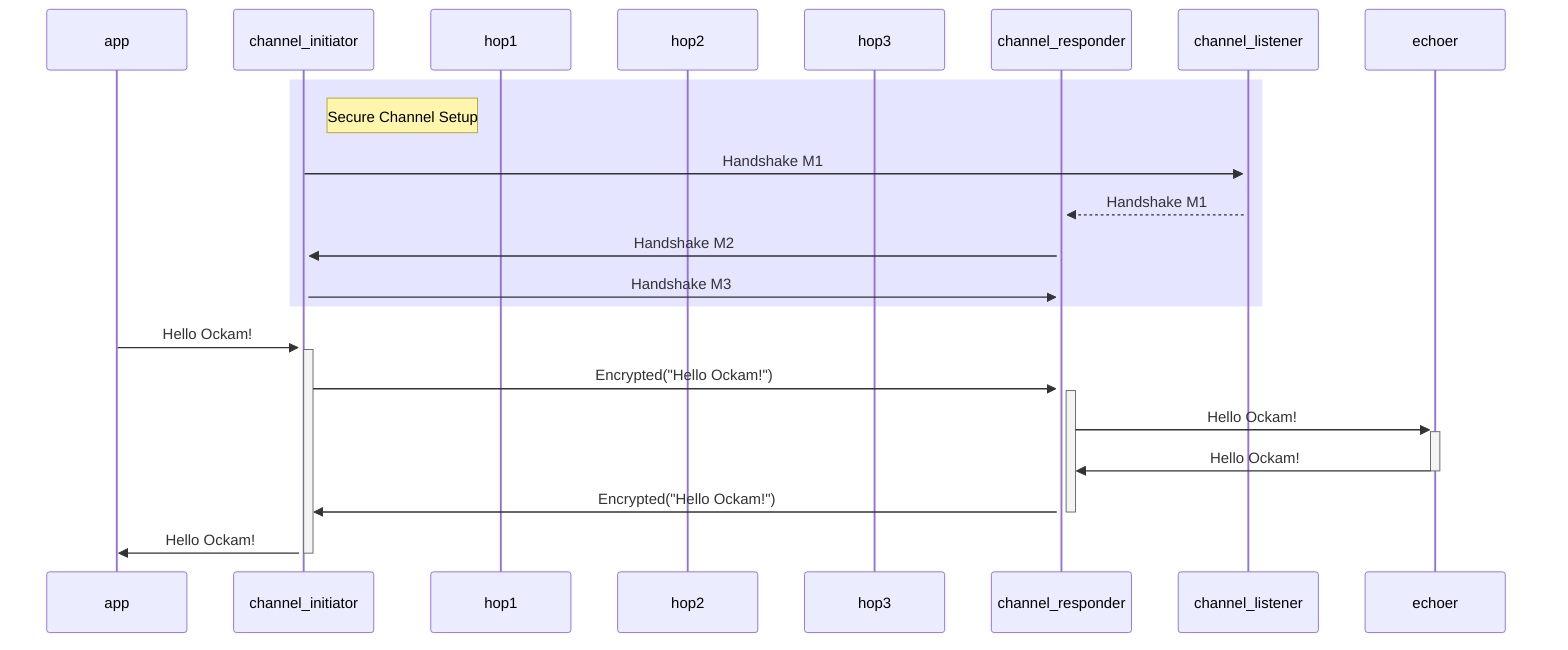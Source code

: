 sequenceDiagram
  participant app
  participant channel_initiator
  participant hop1
  participant hop2
  participant hop3
  participant channel_responder
  participant channel_listener
  participant echoer

  rect rgba(0, 0, 255, .1)
    Note right of channel_initiator: Secure Channel Setup
    channel_initiator->>+channel_listener: Handshake M1
    channel_listener-->>+channel_responder: Handshake M1
    channel_responder->>+channel_initiator: Handshake M2
    channel_initiator->>+channel_responder: Handshake M3
  end

  app->>+channel_initiator: Hello Ockam!
  channel_initiator->>+channel_responder: Encrypted("Hello Ockam!")
  channel_responder->>+echoer: Hello Ockam!
  echoer->>-channel_responder: Hello Ockam!
  channel_responder->>-channel_initiator: Encrypted("Hello Ockam!")
  channel_initiator->>-app: Hello Ockam!